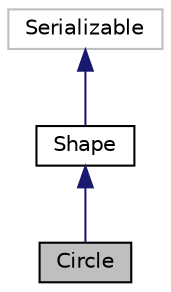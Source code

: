 digraph "Circle"
{
 // LATEX_PDF_SIZE
  edge [fontname="Helvetica",fontsize="10",labelfontname="Helvetica",labelfontsize="10"];
  node [fontname="Helvetica",fontsize="10",shape=record];
  Node1 [label="Circle",height=0.2,width=0.4,color="black", fillcolor="grey75", style="filled", fontcolor="black",tooltip="Klasa Circle reprezentuje okrąg jako figurę geometryczną."];
  Node2 -> Node1 [dir="back",color="midnightblue",fontsize="10",style="solid",fontname="Helvetica"];
  Node2 [label="Shape",height=0.2,width=0.4,color="black", fillcolor="white", style="filled",URL="$classShape.html",tooltip="Klasa Shape jest abstrakcyjną klasą bazową reprezentującą ogólną figurę geometryczną."];
  Node3 -> Node2 [dir="back",color="midnightblue",fontsize="10",style="solid",fontname="Helvetica"];
  Node3 [label="Serializable",height=0.2,width=0.4,color="grey75", fillcolor="white", style="filled",tooltip=" "];
}
